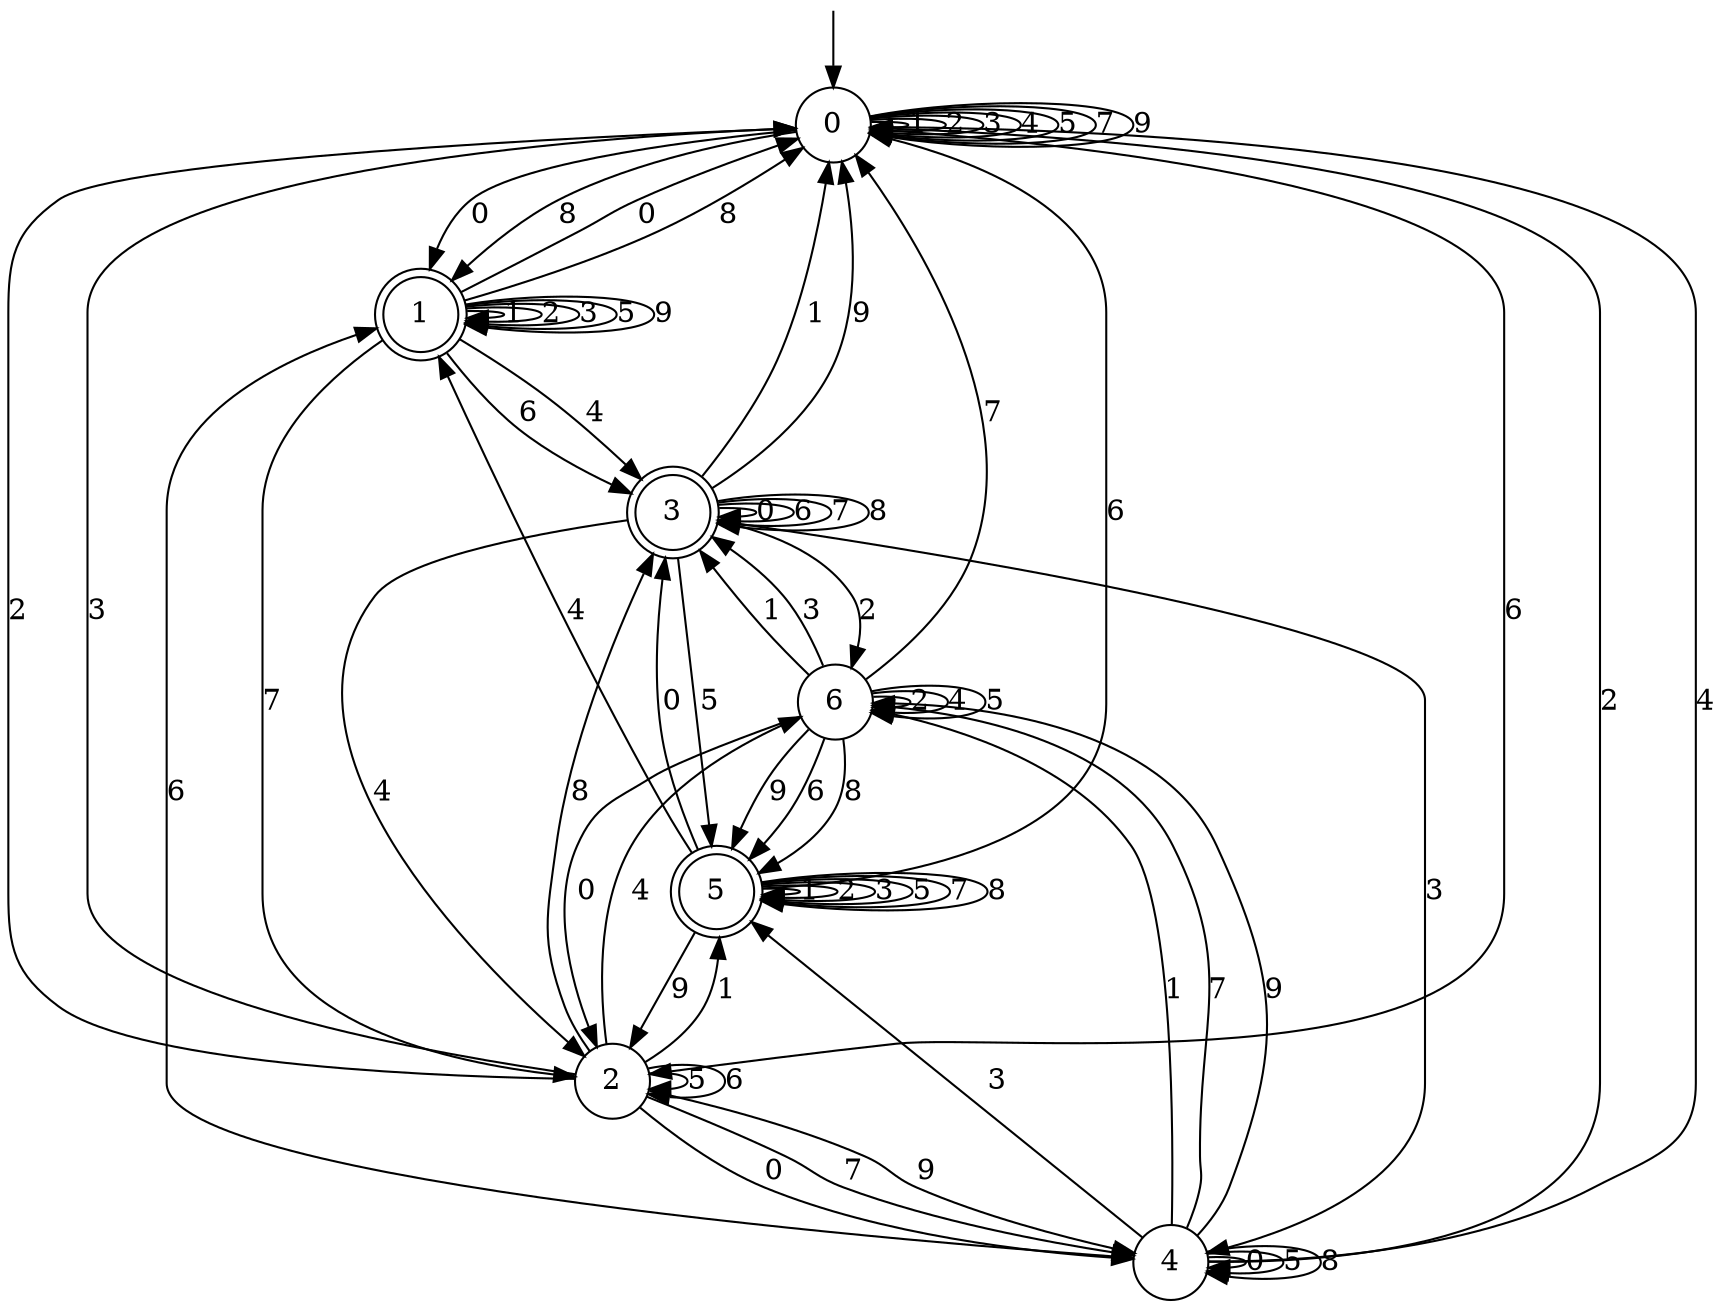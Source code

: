 digraph g {

	s0 [shape="circle" label="0"];
	s1 [shape="doublecircle" label="1"];
	s2 [shape="circle" label="2"];
	s3 [shape="doublecircle" label="3"];
	s4 [shape="circle" label="4"];
	s5 [shape="doublecircle" label="5"];
	s6 [shape="circle" label="6"];
	s0 -> s1 [label="0"];
	s0 -> s0 [label="1"];
	s0 -> s0 [label="2"];
	s0 -> s0 [label="3"];
	s0 -> s0 [label="4"];
	s0 -> s0 [label="5"];
	s0 -> s2 [label="6"];
	s0 -> s0 [label="7"];
	s0 -> s1 [label="8"];
	s0 -> s0 [label="9"];
	s1 -> s0 [label="0"];
	s1 -> s1 [label="1"];
	s1 -> s1 [label="2"];
	s1 -> s1 [label="3"];
	s1 -> s3 [label="4"];
	s1 -> s1 [label="5"];
	s1 -> s3 [label="6"];
	s1 -> s2 [label="7"];
	s1 -> s0 [label="8"];
	s1 -> s1 [label="9"];
	s2 -> s4 [label="0"];
	s2 -> s5 [label="1"];
	s2 -> s0 [label="2"];
	s2 -> s0 [label="3"];
	s2 -> s6 [label="4"];
	s2 -> s2 [label="5"];
	s2 -> s2 [label="6"];
	s2 -> s4 [label="7"];
	s2 -> s3 [label="8"];
	s2 -> s4 [label="9"];
	s3 -> s3 [label="0"];
	s3 -> s0 [label="1"];
	s3 -> s6 [label="2"];
	s3 -> s4 [label="3"];
	s3 -> s2 [label="4"];
	s3 -> s5 [label="5"];
	s3 -> s3 [label="6"];
	s3 -> s3 [label="7"];
	s3 -> s3 [label="8"];
	s3 -> s0 [label="9"];
	s4 -> s4 [label="0"];
	s4 -> s6 [label="1"];
	s4 -> s0 [label="2"];
	s4 -> s5 [label="3"];
	s4 -> s0 [label="4"];
	s4 -> s4 [label="5"];
	s4 -> s1 [label="6"];
	s4 -> s6 [label="7"];
	s4 -> s4 [label="8"];
	s4 -> s6 [label="9"];
	s5 -> s3 [label="0"];
	s5 -> s5 [label="1"];
	s5 -> s5 [label="2"];
	s5 -> s5 [label="3"];
	s5 -> s1 [label="4"];
	s5 -> s5 [label="5"];
	s5 -> s0 [label="6"];
	s5 -> s5 [label="7"];
	s5 -> s5 [label="8"];
	s5 -> s2 [label="9"];
	s6 -> s2 [label="0"];
	s6 -> s3 [label="1"];
	s6 -> s6 [label="2"];
	s6 -> s3 [label="3"];
	s6 -> s6 [label="4"];
	s6 -> s6 [label="5"];
	s6 -> s5 [label="6"];
	s6 -> s0 [label="7"];
	s6 -> s5 [label="8"];
	s6 -> s5 [label="9"];

__start0 [label="" shape="none" width="0" height="0"];
__start0 -> s0;

}
